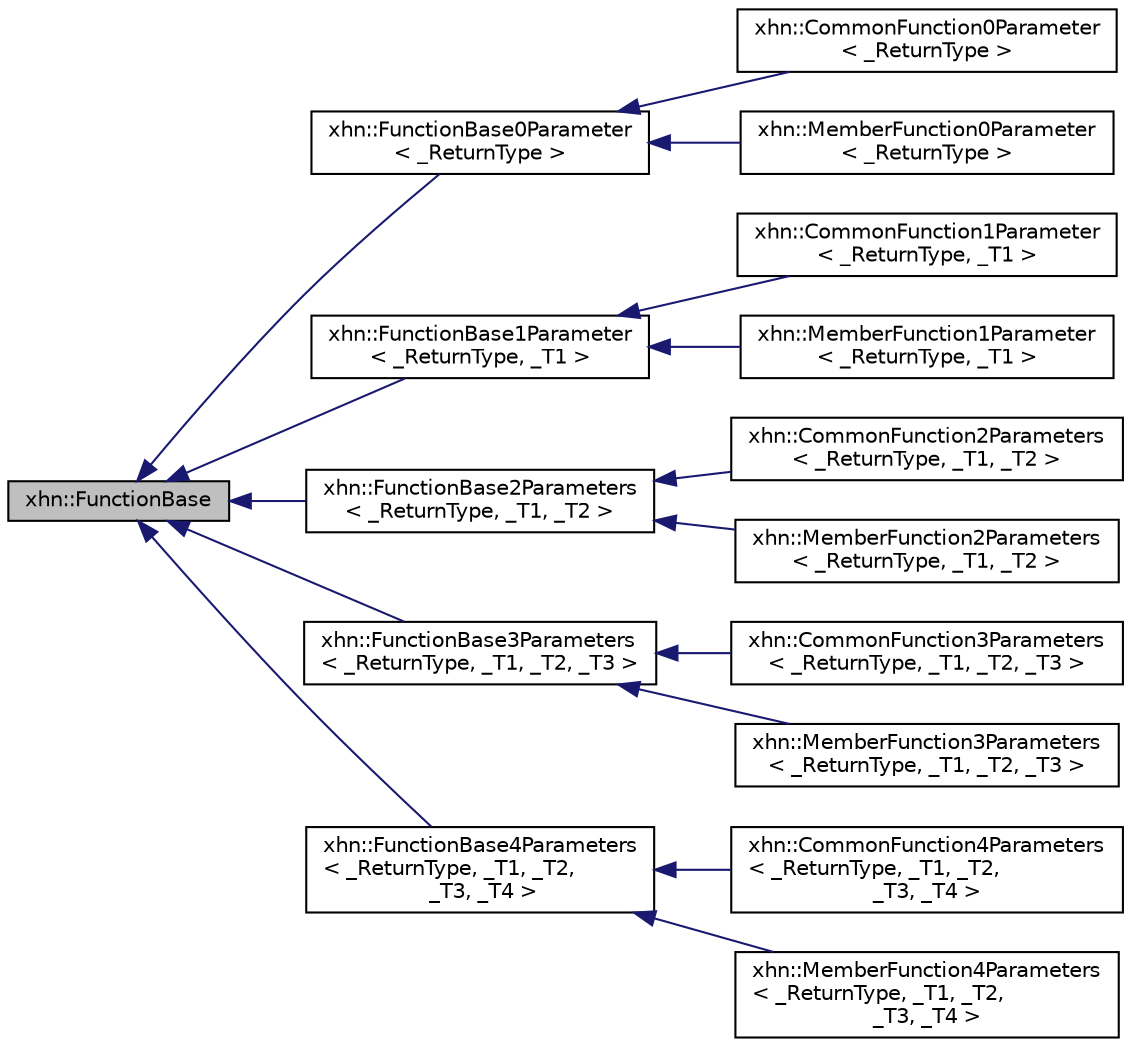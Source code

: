 digraph "xhn::FunctionBase"
{
  edge [fontname="Helvetica",fontsize="10",labelfontname="Helvetica",labelfontsize="10"];
  node [fontname="Helvetica",fontsize="10",shape=record];
  rankdir="LR";
  Node1 [label="xhn::FunctionBase",height=0.2,width=0.4,color="black", fillcolor="grey75", style="filled", fontcolor="black"];
  Node1 -> Node2 [dir="back",color="midnightblue",fontsize="10",style="solid",fontname="Helvetica"];
  Node2 [label="xhn::FunctionBase0Parameter\l\< _ReturnType \>",height=0.2,width=0.4,color="black", fillcolor="white", style="filled",URL="$classxhn_1_1_function_base0_parameter.html",tooltip="零个参数 "];
  Node2 -> Node3 [dir="back",color="midnightblue",fontsize="10",style="solid",fontname="Helvetica"];
  Node3 [label="xhn::CommonFunction0Parameter\l\< _ReturnType \>",height=0.2,width=0.4,color="black", fillcolor="white", style="filled",URL="$classxhn_1_1_common_function0_parameter.html"];
  Node2 -> Node4 [dir="back",color="midnightblue",fontsize="10",style="solid",fontname="Helvetica"];
  Node4 [label="xhn::MemberFunction0Parameter\l\< _ReturnType \>",height=0.2,width=0.4,color="black", fillcolor="white", style="filled",URL="$classxhn_1_1_member_function0_parameter.html"];
  Node1 -> Node5 [dir="back",color="midnightblue",fontsize="10",style="solid",fontname="Helvetica"];
  Node5 [label="xhn::FunctionBase1Parameter\l\< _ReturnType, _T1 \>",height=0.2,width=0.4,color="black", fillcolor="white", style="filled",URL="$classxhn_1_1_function_base1_parameter.html",tooltip="一个参数 "];
  Node5 -> Node6 [dir="back",color="midnightblue",fontsize="10",style="solid",fontname="Helvetica"];
  Node6 [label="xhn::CommonFunction1Parameter\l\< _ReturnType, _T1 \>",height=0.2,width=0.4,color="black", fillcolor="white", style="filled",URL="$classxhn_1_1_common_function1_parameter.html"];
  Node5 -> Node7 [dir="back",color="midnightblue",fontsize="10",style="solid",fontname="Helvetica"];
  Node7 [label="xhn::MemberFunction1Parameter\l\< _ReturnType, _T1 \>",height=0.2,width=0.4,color="black", fillcolor="white", style="filled",URL="$classxhn_1_1_member_function1_parameter.html"];
  Node1 -> Node8 [dir="back",color="midnightblue",fontsize="10",style="solid",fontname="Helvetica"];
  Node8 [label="xhn::FunctionBase2Parameters\l\< _ReturnType, _T1, _T2 \>",height=0.2,width=0.4,color="black", fillcolor="white", style="filled",URL="$classxhn_1_1_function_base2_parameters.html",tooltip="两个参数 "];
  Node8 -> Node9 [dir="back",color="midnightblue",fontsize="10",style="solid",fontname="Helvetica"];
  Node9 [label="xhn::CommonFunction2Parameters\l\< _ReturnType, _T1, _T2 \>",height=0.2,width=0.4,color="black", fillcolor="white", style="filled",URL="$classxhn_1_1_common_function2_parameters.html"];
  Node8 -> Node10 [dir="back",color="midnightblue",fontsize="10",style="solid",fontname="Helvetica"];
  Node10 [label="xhn::MemberFunction2Parameters\l\< _ReturnType, _T1, _T2 \>",height=0.2,width=0.4,color="black", fillcolor="white", style="filled",URL="$classxhn_1_1_member_function2_parameters.html"];
  Node1 -> Node11 [dir="back",color="midnightblue",fontsize="10",style="solid",fontname="Helvetica"];
  Node11 [label="xhn::FunctionBase3Parameters\l\< _ReturnType, _T1, _T2, _T3 \>",height=0.2,width=0.4,color="black", fillcolor="white", style="filled",URL="$classxhn_1_1_function_base3_parameters.html",tooltip="三个参数 "];
  Node11 -> Node12 [dir="back",color="midnightblue",fontsize="10",style="solid",fontname="Helvetica"];
  Node12 [label="xhn::CommonFunction3Parameters\l\< _ReturnType, _T1, _T2, _T3 \>",height=0.2,width=0.4,color="black", fillcolor="white", style="filled",URL="$classxhn_1_1_common_function3_parameters.html"];
  Node11 -> Node13 [dir="back",color="midnightblue",fontsize="10",style="solid",fontname="Helvetica"];
  Node13 [label="xhn::MemberFunction3Parameters\l\< _ReturnType, _T1, _T2, _T3 \>",height=0.2,width=0.4,color="black", fillcolor="white", style="filled",URL="$classxhn_1_1_member_function3_parameters.html"];
  Node1 -> Node14 [dir="back",color="midnightblue",fontsize="10",style="solid",fontname="Helvetica"];
  Node14 [label="xhn::FunctionBase4Parameters\l\< _ReturnType, _T1, _T2,\l _T3, _T4 \>",height=0.2,width=0.4,color="black", fillcolor="white", style="filled",URL="$classxhn_1_1_function_base4_parameters.html",tooltip="四个参数 "];
  Node14 -> Node15 [dir="back",color="midnightblue",fontsize="10",style="solid",fontname="Helvetica"];
  Node15 [label="xhn::CommonFunction4Parameters\l\< _ReturnType, _T1, _T2, \l_T3, _T4 \>",height=0.2,width=0.4,color="black", fillcolor="white", style="filled",URL="$classxhn_1_1_common_function4_parameters.html"];
  Node14 -> Node16 [dir="back",color="midnightblue",fontsize="10",style="solid",fontname="Helvetica"];
  Node16 [label="xhn::MemberFunction4Parameters\l\< _ReturnType, _T1, _T2, \l_T3, _T4 \>",height=0.2,width=0.4,color="black", fillcolor="white", style="filled",URL="$classxhn_1_1_member_function4_parameters.html"];
}
